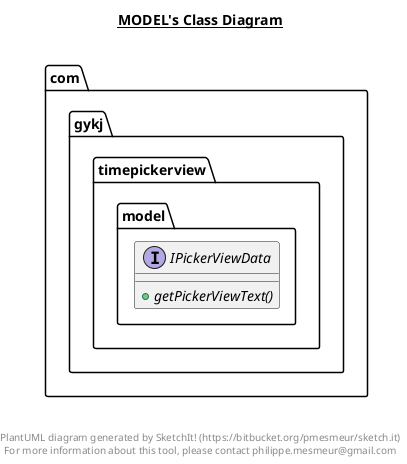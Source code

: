 @startuml

title __MODEL's Class Diagram__\n

  namespace com.gykj.timepickerview {
    namespace model {
      interface com.gykj.timepickerview.model.IPickerViewData {
          {abstract} + getPickerViewText()
      }
    }
  }
  



right footer


PlantUML diagram generated by SketchIt! (https://bitbucket.org/pmesmeur/sketch.it)
For more information about this tool, please contact philippe.mesmeur@gmail.com
endfooter

@enduml
